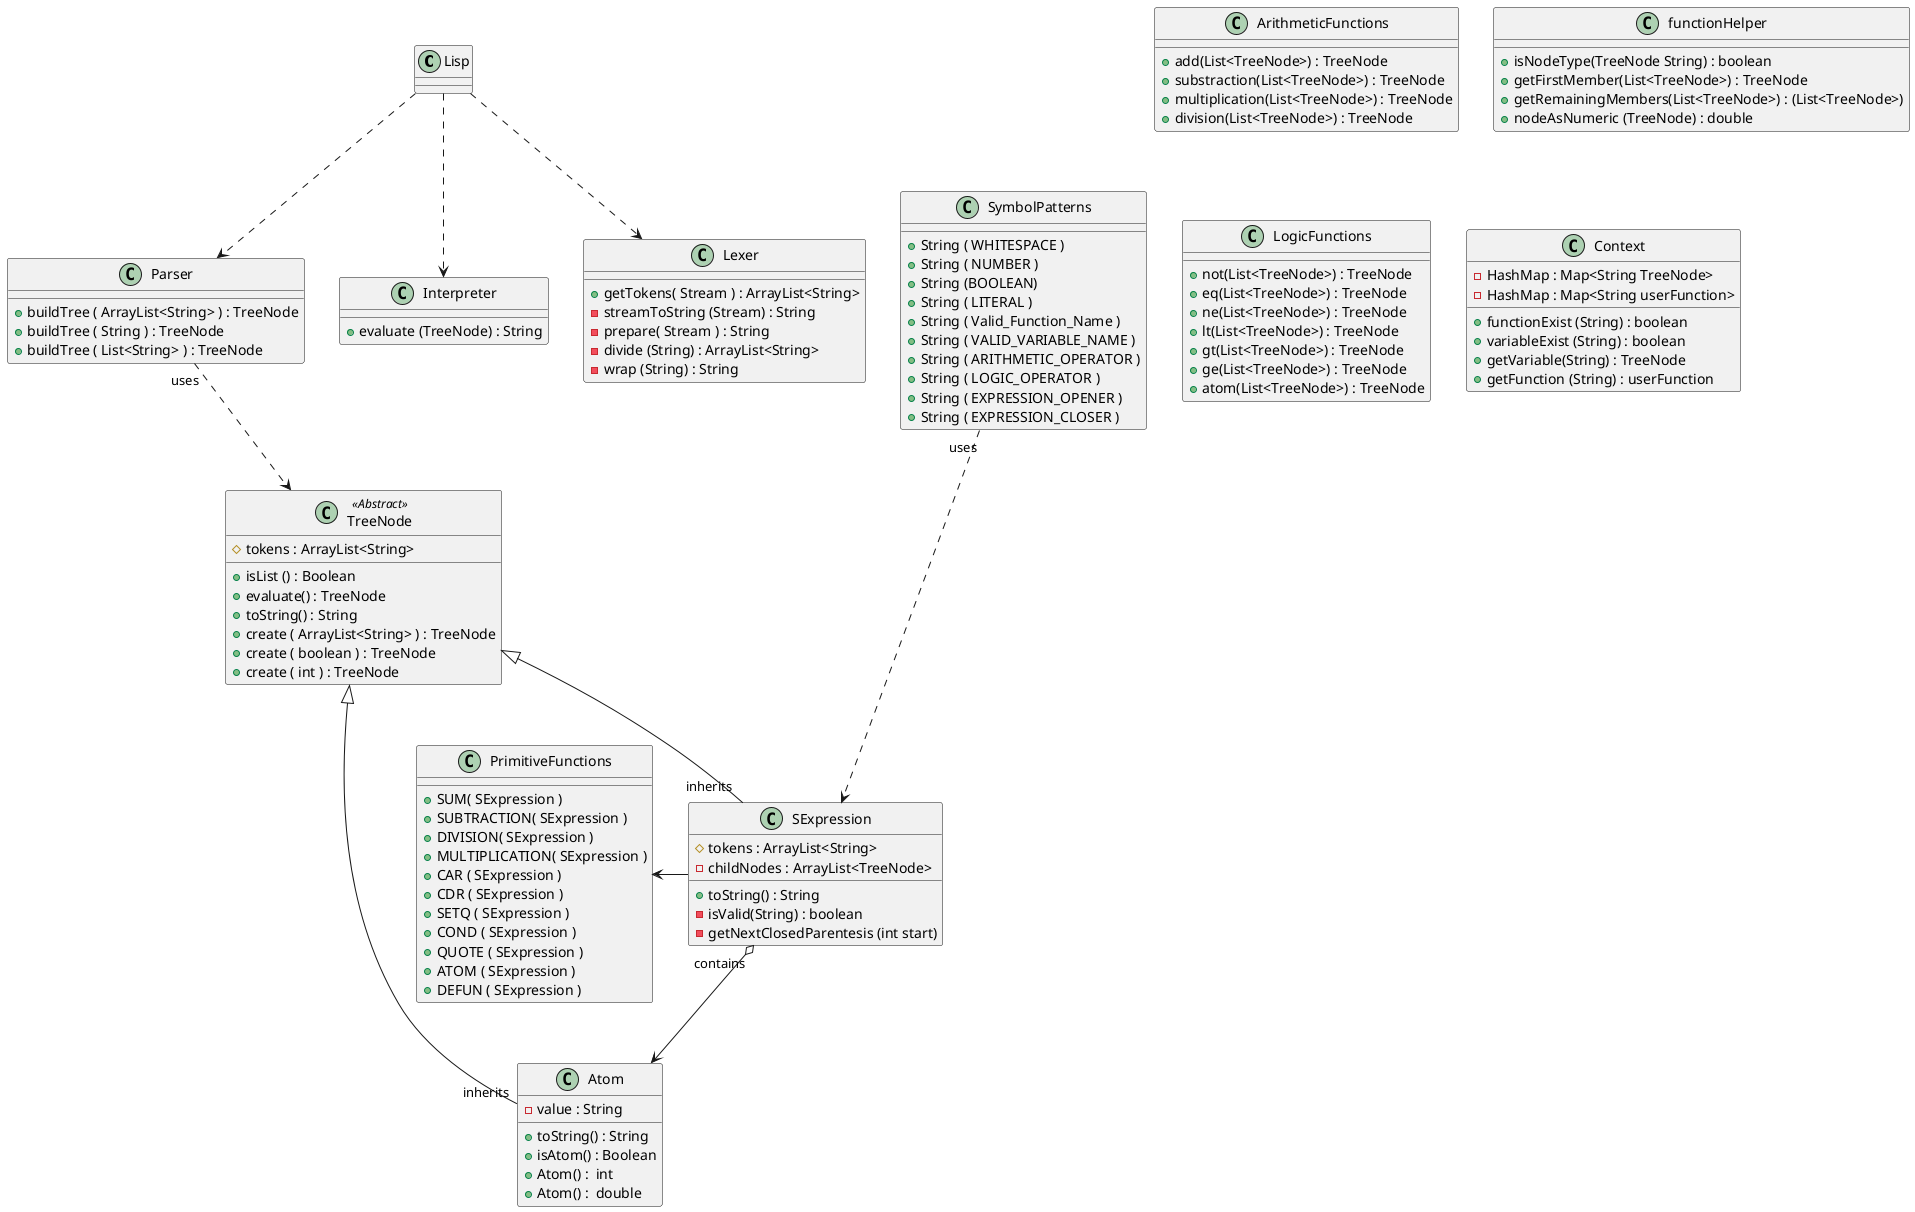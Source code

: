 @startuml
'https://plantuml.com/class-diagram

class Lisp
class Lexer
class Parser
class Interpreter
class ArithmeticFunctions
class functionHelper
class LogicFunctions
class Context
Lisp ..> Lexer
Lisp ..> Parser
Lisp ..> Interpreter

abstract class TreeNode
class Atom
class SExpression

class PrimitiveFunctions
class SymbolPatterns{
   + String ( WHITESPACE )
   + String ( NUMBER )
   + String (BOOLEAN)
   + String ( LITERAL )
   + String ( Valid_Function_Name )
   + String ( VALID_VARIABLE_NAME )
   + String ( ARITHMETIC_OPERATOR )
   + String ( LOGIC_OPERATOR )
   + String ( EXPRESSION_OPENER )
   + String ( EXPRESSION_CLOSER )



}

Parser "uses" ..> TreeNode
SymbolPatterns "uses" ...> SExpression
TreeNode <|-- "inherits" Atom
TreeNode <|-- "inherits" SExpression
SExpression "contains" o--> Atom
 PrimitiveFunctions <- SExpression

class Lexer {
    + getTokens( Stream ) : ArrayList<String>
    - streamToString (Stream) : String
    - prepare( Stream ) : String
    - divide (String) : ArrayList<String>
    - wrap (String) : String

}

class Parser {
    + buildTree ( ArrayList<String> ) : TreeNode
    + buildTree ( String ) : TreeNode
    + buildTree ( List<String> ) : TreeNode


}

class Interpreter {
    + evaluate (TreeNode) : String
}

class TreeNode <<Abstract>>{
    # tokens : ArrayList<String>
    + isList () : Boolean
    + evaluate() : TreeNode
    + toString() : String
    + create ( ArrayList<String> ) : TreeNode
    + create ( boolean ) : TreeNode
    + create ( int ) : TreeNode

}

class Atom {
    - value : String
    + toString() : String
    + isAtom() : Boolean
    + Atom() :  int
    + Atom() :  double




}

class SExpression {
    'Talvez los tokens no sen necesarios'
    # tokens : ArrayList<String>
    - childNodes : ArrayList<TreeNode>
    + toString() : String
    - isValid(String) : boolean
    - getNextClosedParentesis (int start)
}

class PrimitiveFunctions{
   + SUM( SExpression )
   + SUBTRACTION( SExpression )
   + DIVISION( SExpression )
   + MULTIPLICATION( SExpression )
   + CAR ( SExpression )
   + CDR ( SExpression )
   + SETQ ( SExpression )
   + COND ( SExpression )
   + QUOTE ( SExpression )
   + ATOM ( SExpression )
   + DEFUN ( SExpression )

}
class ArithmeticFunctions{
    + add(List<TreeNode>) : TreeNode
    + substraction(List<TreeNode>) : TreeNode
    + multiplication(List<TreeNode>) : TreeNode
    + division(List<TreeNode>) : TreeNode

}
class functionHelper{
    + isNodeType(TreeNode String) : boolean
    + getFirstMember(List<TreeNode>) : TreeNode
    + getRemainingMembers(List<TreeNode>) : (List<TreeNode>)
    + nodeAsNumeric (TreeNode) : double

}
class LogicFunctions {
    + not(List<TreeNode>) : TreeNode
    + eq(List<TreeNode>) : TreeNode
    + ne(List<TreeNode>) : TreeNode
    + lt(List<TreeNode>) : TreeNode
    + gt(List<TreeNode>) : TreeNode
    + ge(List<TreeNode>) : TreeNode
    + atom(List<TreeNode>) : TreeNode

}
class Context{
    -HashMap : Map<String TreeNode>
    -HashMap : Map<String userFunction>
    +functionExist (String) : boolean
    + variableExist (String) : boolean
    +getVariable(String) : TreeNode
    +getFunction (String) : userFunction

}

@enduml